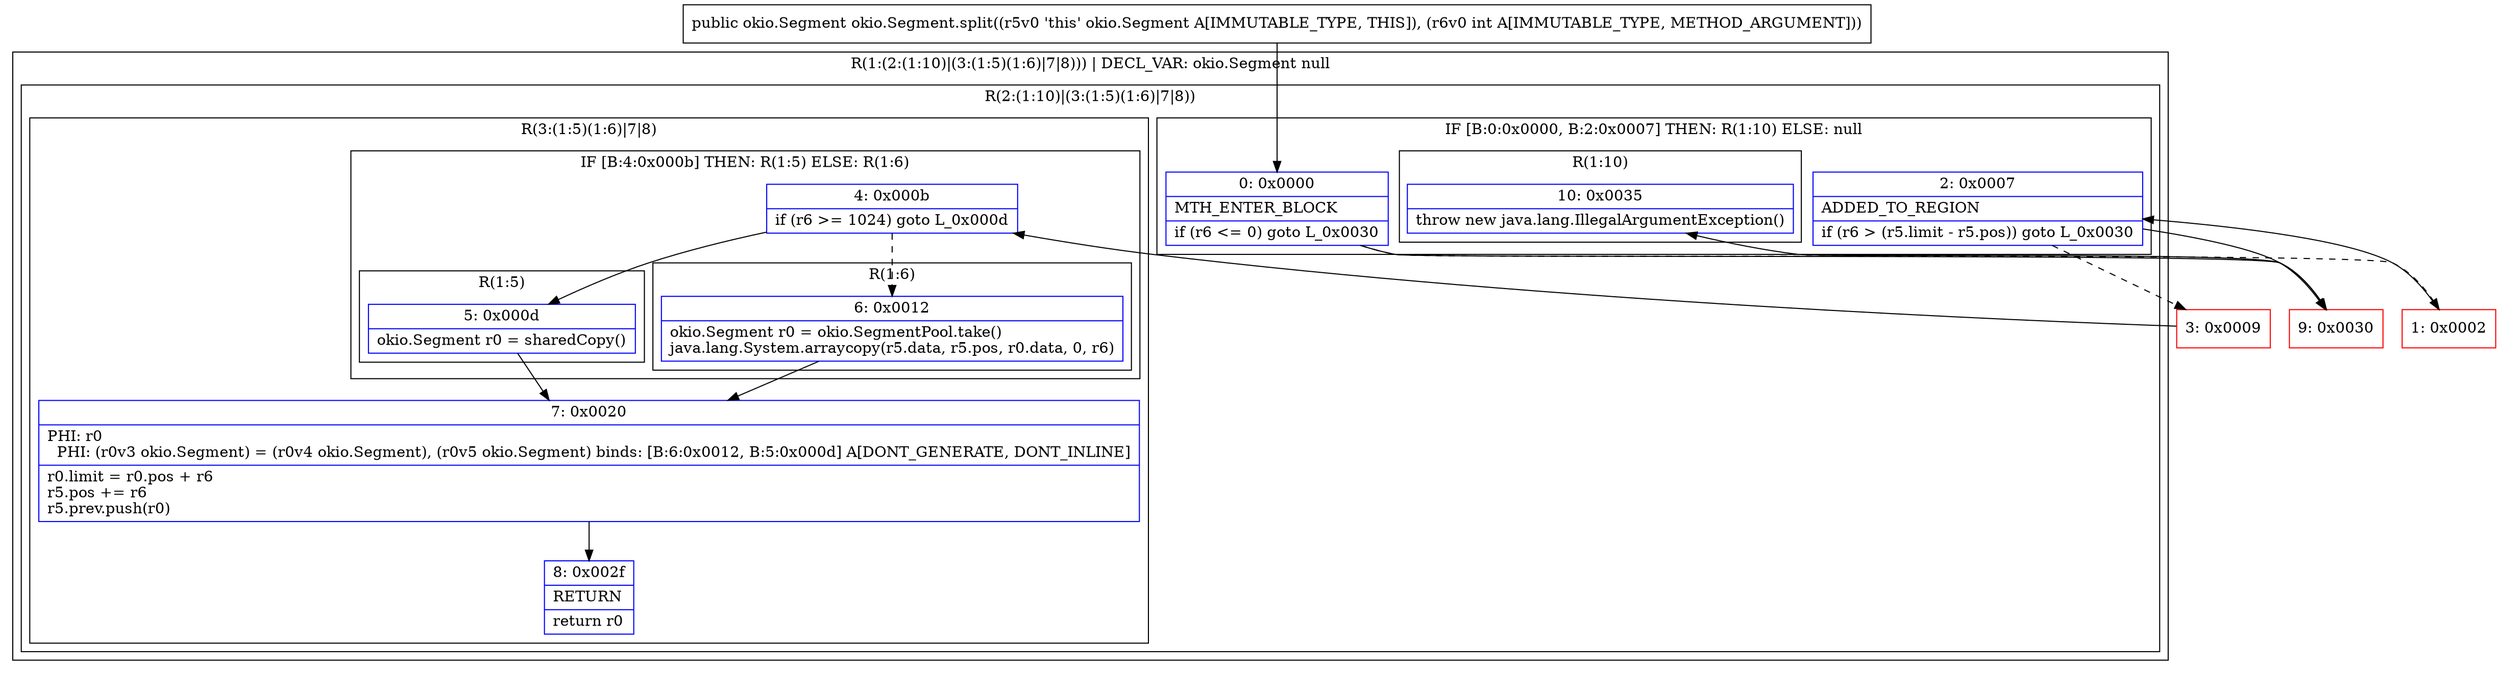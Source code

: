 digraph "CFG forokio.Segment.split(I)Lokio\/Segment;" {
subgraph cluster_Region_597179821 {
label = "R(1:(2:(1:10)|(3:(1:5)(1:6)|7|8))) | DECL_VAR: okio.Segment null\l";
node [shape=record,color=blue];
subgraph cluster_Region_211934067 {
label = "R(2:(1:10)|(3:(1:5)(1:6)|7|8))";
node [shape=record,color=blue];
subgraph cluster_IfRegion_1942427071 {
label = "IF [B:0:0x0000, B:2:0x0007] THEN: R(1:10) ELSE: null";
node [shape=record,color=blue];
Node_0 [shape=record,label="{0\:\ 0x0000|MTH_ENTER_BLOCK\l|if (r6 \<= 0) goto L_0x0030\l}"];
Node_2 [shape=record,label="{2\:\ 0x0007|ADDED_TO_REGION\l|if (r6 \> (r5.limit \- r5.pos)) goto L_0x0030\l}"];
subgraph cluster_Region_843469337 {
label = "R(1:10)";
node [shape=record,color=blue];
Node_10 [shape=record,label="{10\:\ 0x0035|throw new java.lang.IllegalArgumentException()\l}"];
}
}
subgraph cluster_Region_1347511465 {
label = "R(3:(1:5)(1:6)|7|8)";
node [shape=record,color=blue];
subgraph cluster_IfRegion_1378437011 {
label = "IF [B:4:0x000b] THEN: R(1:5) ELSE: R(1:6)";
node [shape=record,color=blue];
Node_4 [shape=record,label="{4\:\ 0x000b|if (r6 \>= 1024) goto L_0x000d\l}"];
subgraph cluster_Region_456850070 {
label = "R(1:5)";
node [shape=record,color=blue];
Node_5 [shape=record,label="{5\:\ 0x000d|okio.Segment r0 = sharedCopy()\l}"];
}
subgraph cluster_Region_178108501 {
label = "R(1:6)";
node [shape=record,color=blue];
Node_6 [shape=record,label="{6\:\ 0x0012|okio.Segment r0 = okio.SegmentPool.take()\ljava.lang.System.arraycopy(r5.data, r5.pos, r0.data, 0, r6)\l}"];
}
}
Node_7 [shape=record,label="{7\:\ 0x0020|PHI: r0 \l  PHI: (r0v3 okio.Segment) = (r0v4 okio.Segment), (r0v5 okio.Segment) binds: [B:6:0x0012, B:5:0x000d] A[DONT_GENERATE, DONT_INLINE]\l|r0.limit = r0.pos + r6\lr5.pos += r6\lr5.prev.push(r0)\l}"];
Node_8 [shape=record,label="{8\:\ 0x002f|RETURN\l|return r0\l}"];
}
}
}
Node_1 [shape=record,color=red,label="{1\:\ 0x0002}"];
Node_3 [shape=record,color=red,label="{3\:\ 0x0009}"];
Node_9 [shape=record,color=red,label="{9\:\ 0x0030}"];
MethodNode[shape=record,label="{public okio.Segment okio.Segment.split((r5v0 'this' okio.Segment A[IMMUTABLE_TYPE, THIS]), (r6v0 int A[IMMUTABLE_TYPE, METHOD_ARGUMENT])) }"];
MethodNode -> Node_0;
Node_0 -> Node_1[style=dashed];
Node_0 -> Node_9;
Node_2 -> Node_3[style=dashed];
Node_2 -> Node_9;
Node_4 -> Node_5;
Node_4 -> Node_6[style=dashed];
Node_5 -> Node_7;
Node_6 -> Node_7;
Node_7 -> Node_8;
Node_1 -> Node_2;
Node_3 -> Node_4;
Node_9 -> Node_10;
}

